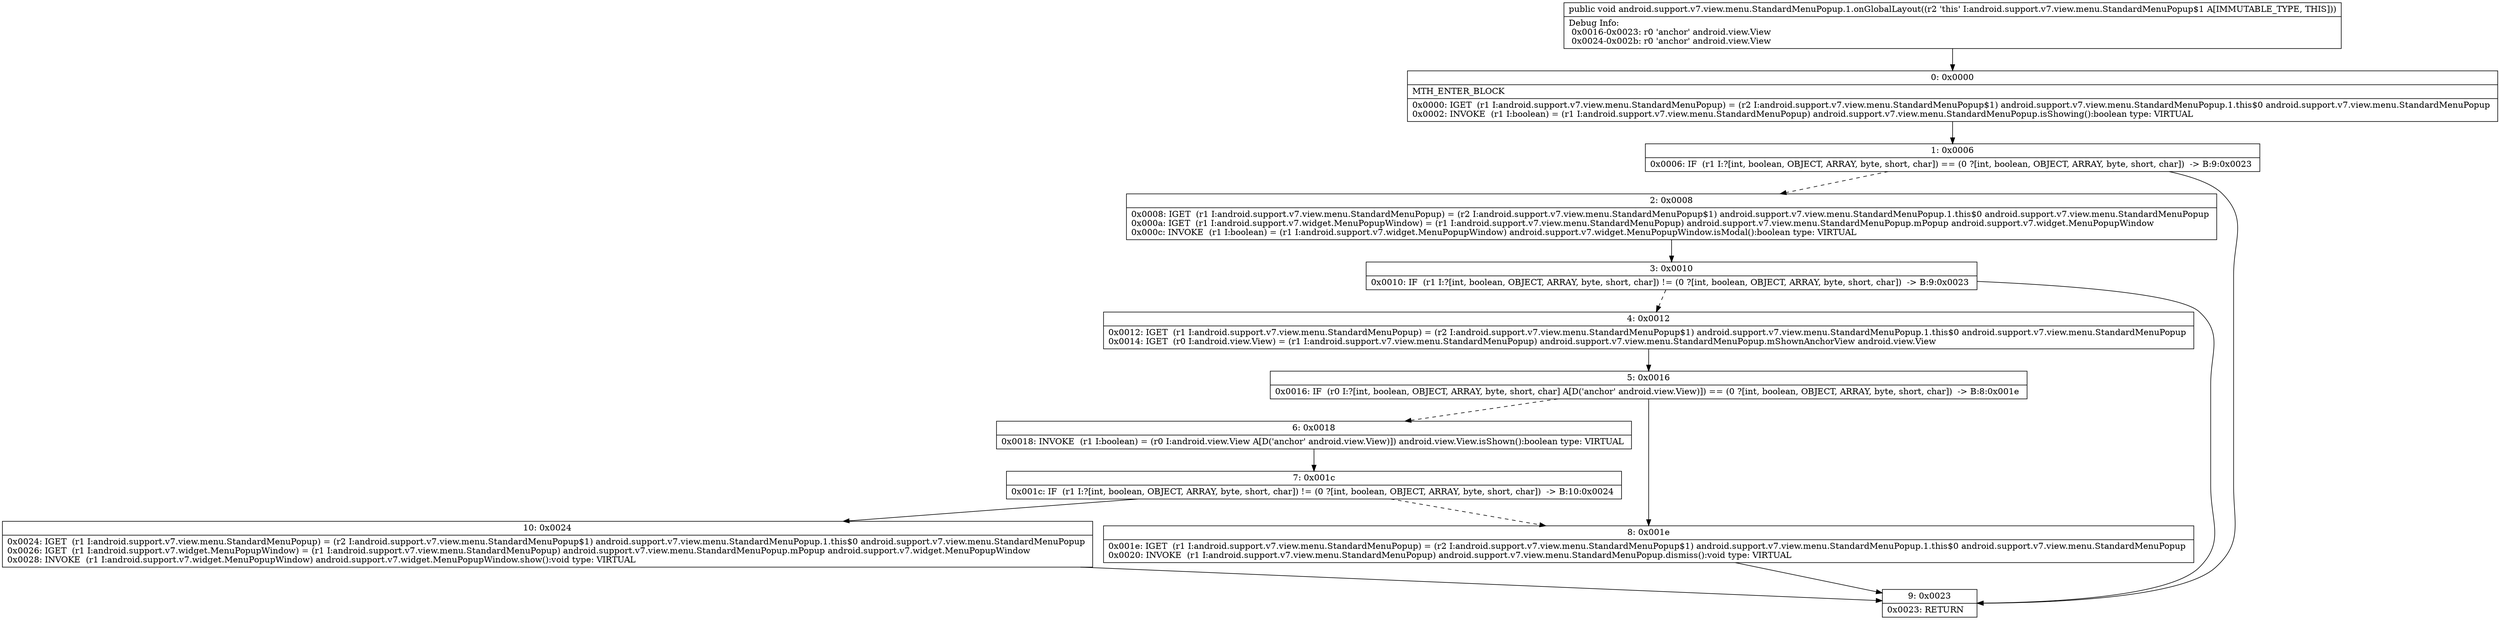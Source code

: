 digraph "CFG forandroid.support.v7.view.menu.StandardMenuPopup.1.onGlobalLayout()V" {
Node_0 [shape=record,label="{0\:\ 0x0000|MTH_ENTER_BLOCK\l|0x0000: IGET  (r1 I:android.support.v7.view.menu.StandardMenuPopup) = (r2 I:android.support.v7.view.menu.StandardMenuPopup$1) android.support.v7.view.menu.StandardMenuPopup.1.this$0 android.support.v7.view.menu.StandardMenuPopup \l0x0002: INVOKE  (r1 I:boolean) = (r1 I:android.support.v7.view.menu.StandardMenuPopup) android.support.v7.view.menu.StandardMenuPopup.isShowing():boolean type: VIRTUAL \l}"];
Node_1 [shape=record,label="{1\:\ 0x0006|0x0006: IF  (r1 I:?[int, boolean, OBJECT, ARRAY, byte, short, char]) == (0 ?[int, boolean, OBJECT, ARRAY, byte, short, char])  \-\> B:9:0x0023 \l}"];
Node_2 [shape=record,label="{2\:\ 0x0008|0x0008: IGET  (r1 I:android.support.v7.view.menu.StandardMenuPopup) = (r2 I:android.support.v7.view.menu.StandardMenuPopup$1) android.support.v7.view.menu.StandardMenuPopup.1.this$0 android.support.v7.view.menu.StandardMenuPopup \l0x000a: IGET  (r1 I:android.support.v7.widget.MenuPopupWindow) = (r1 I:android.support.v7.view.menu.StandardMenuPopup) android.support.v7.view.menu.StandardMenuPopup.mPopup android.support.v7.widget.MenuPopupWindow \l0x000c: INVOKE  (r1 I:boolean) = (r1 I:android.support.v7.widget.MenuPopupWindow) android.support.v7.widget.MenuPopupWindow.isModal():boolean type: VIRTUAL \l}"];
Node_3 [shape=record,label="{3\:\ 0x0010|0x0010: IF  (r1 I:?[int, boolean, OBJECT, ARRAY, byte, short, char]) != (0 ?[int, boolean, OBJECT, ARRAY, byte, short, char])  \-\> B:9:0x0023 \l}"];
Node_4 [shape=record,label="{4\:\ 0x0012|0x0012: IGET  (r1 I:android.support.v7.view.menu.StandardMenuPopup) = (r2 I:android.support.v7.view.menu.StandardMenuPopup$1) android.support.v7.view.menu.StandardMenuPopup.1.this$0 android.support.v7.view.menu.StandardMenuPopup \l0x0014: IGET  (r0 I:android.view.View) = (r1 I:android.support.v7.view.menu.StandardMenuPopup) android.support.v7.view.menu.StandardMenuPopup.mShownAnchorView android.view.View \l}"];
Node_5 [shape=record,label="{5\:\ 0x0016|0x0016: IF  (r0 I:?[int, boolean, OBJECT, ARRAY, byte, short, char] A[D('anchor' android.view.View)]) == (0 ?[int, boolean, OBJECT, ARRAY, byte, short, char])  \-\> B:8:0x001e \l}"];
Node_6 [shape=record,label="{6\:\ 0x0018|0x0018: INVOKE  (r1 I:boolean) = (r0 I:android.view.View A[D('anchor' android.view.View)]) android.view.View.isShown():boolean type: VIRTUAL \l}"];
Node_7 [shape=record,label="{7\:\ 0x001c|0x001c: IF  (r1 I:?[int, boolean, OBJECT, ARRAY, byte, short, char]) != (0 ?[int, boolean, OBJECT, ARRAY, byte, short, char])  \-\> B:10:0x0024 \l}"];
Node_8 [shape=record,label="{8\:\ 0x001e|0x001e: IGET  (r1 I:android.support.v7.view.menu.StandardMenuPopup) = (r2 I:android.support.v7.view.menu.StandardMenuPopup$1) android.support.v7.view.menu.StandardMenuPopup.1.this$0 android.support.v7.view.menu.StandardMenuPopup \l0x0020: INVOKE  (r1 I:android.support.v7.view.menu.StandardMenuPopup) android.support.v7.view.menu.StandardMenuPopup.dismiss():void type: VIRTUAL \l}"];
Node_9 [shape=record,label="{9\:\ 0x0023|0x0023: RETURN   \l}"];
Node_10 [shape=record,label="{10\:\ 0x0024|0x0024: IGET  (r1 I:android.support.v7.view.menu.StandardMenuPopup) = (r2 I:android.support.v7.view.menu.StandardMenuPopup$1) android.support.v7.view.menu.StandardMenuPopup.1.this$0 android.support.v7.view.menu.StandardMenuPopup \l0x0026: IGET  (r1 I:android.support.v7.widget.MenuPopupWindow) = (r1 I:android.support.v7.view.menu.StandardMenuPopup) android.support.v7.view.menu.StandardMenuPopup.mPopup android.support.v7.widget.MenuPopupWindow \l0x0028: INVOKE  (r1 I:android.support.v7.widget.MenuPopupWindow) android.support.v7.widget.MenuPopupWindow.show():void type: VIRTUAL \l}"];
MethodNode[shape=record,label="{public void android.support.v7.view.menu.StandardMenuPopup.1.onGlobalLayout((r2 'this' I:android.support.v7.view.menu.StandardMenuPopup$1 A[IMMUTABLE_TYPE, THIS]))  | Debug Info:\l  0x0016\-0x0023: r0 'anchor' android.view.View\l  0x0024\-0x002b: r0 'anchor' android.view.View\l}"];
MethodNode -> Node_0;
Node_0 -> Node_1;
Node_1 -> Node_2[style=dashed];
Node_1 -> Node_9;
Node_2 -> Node_3;
Node_3 -> Node_4[style=dashed];
Node_3 -> Node_9;
Node_4 -> Node_5;
Node_5 -> Node_6[style=dashed];
Node_5 -> Node_8;
Node_6 -> Node_7;
Node_7 -> Node_8[style=dashed];
Node_7 -> Node_10;
Node_8 -> Node_9;
Node_10 -> Node_9;
}

